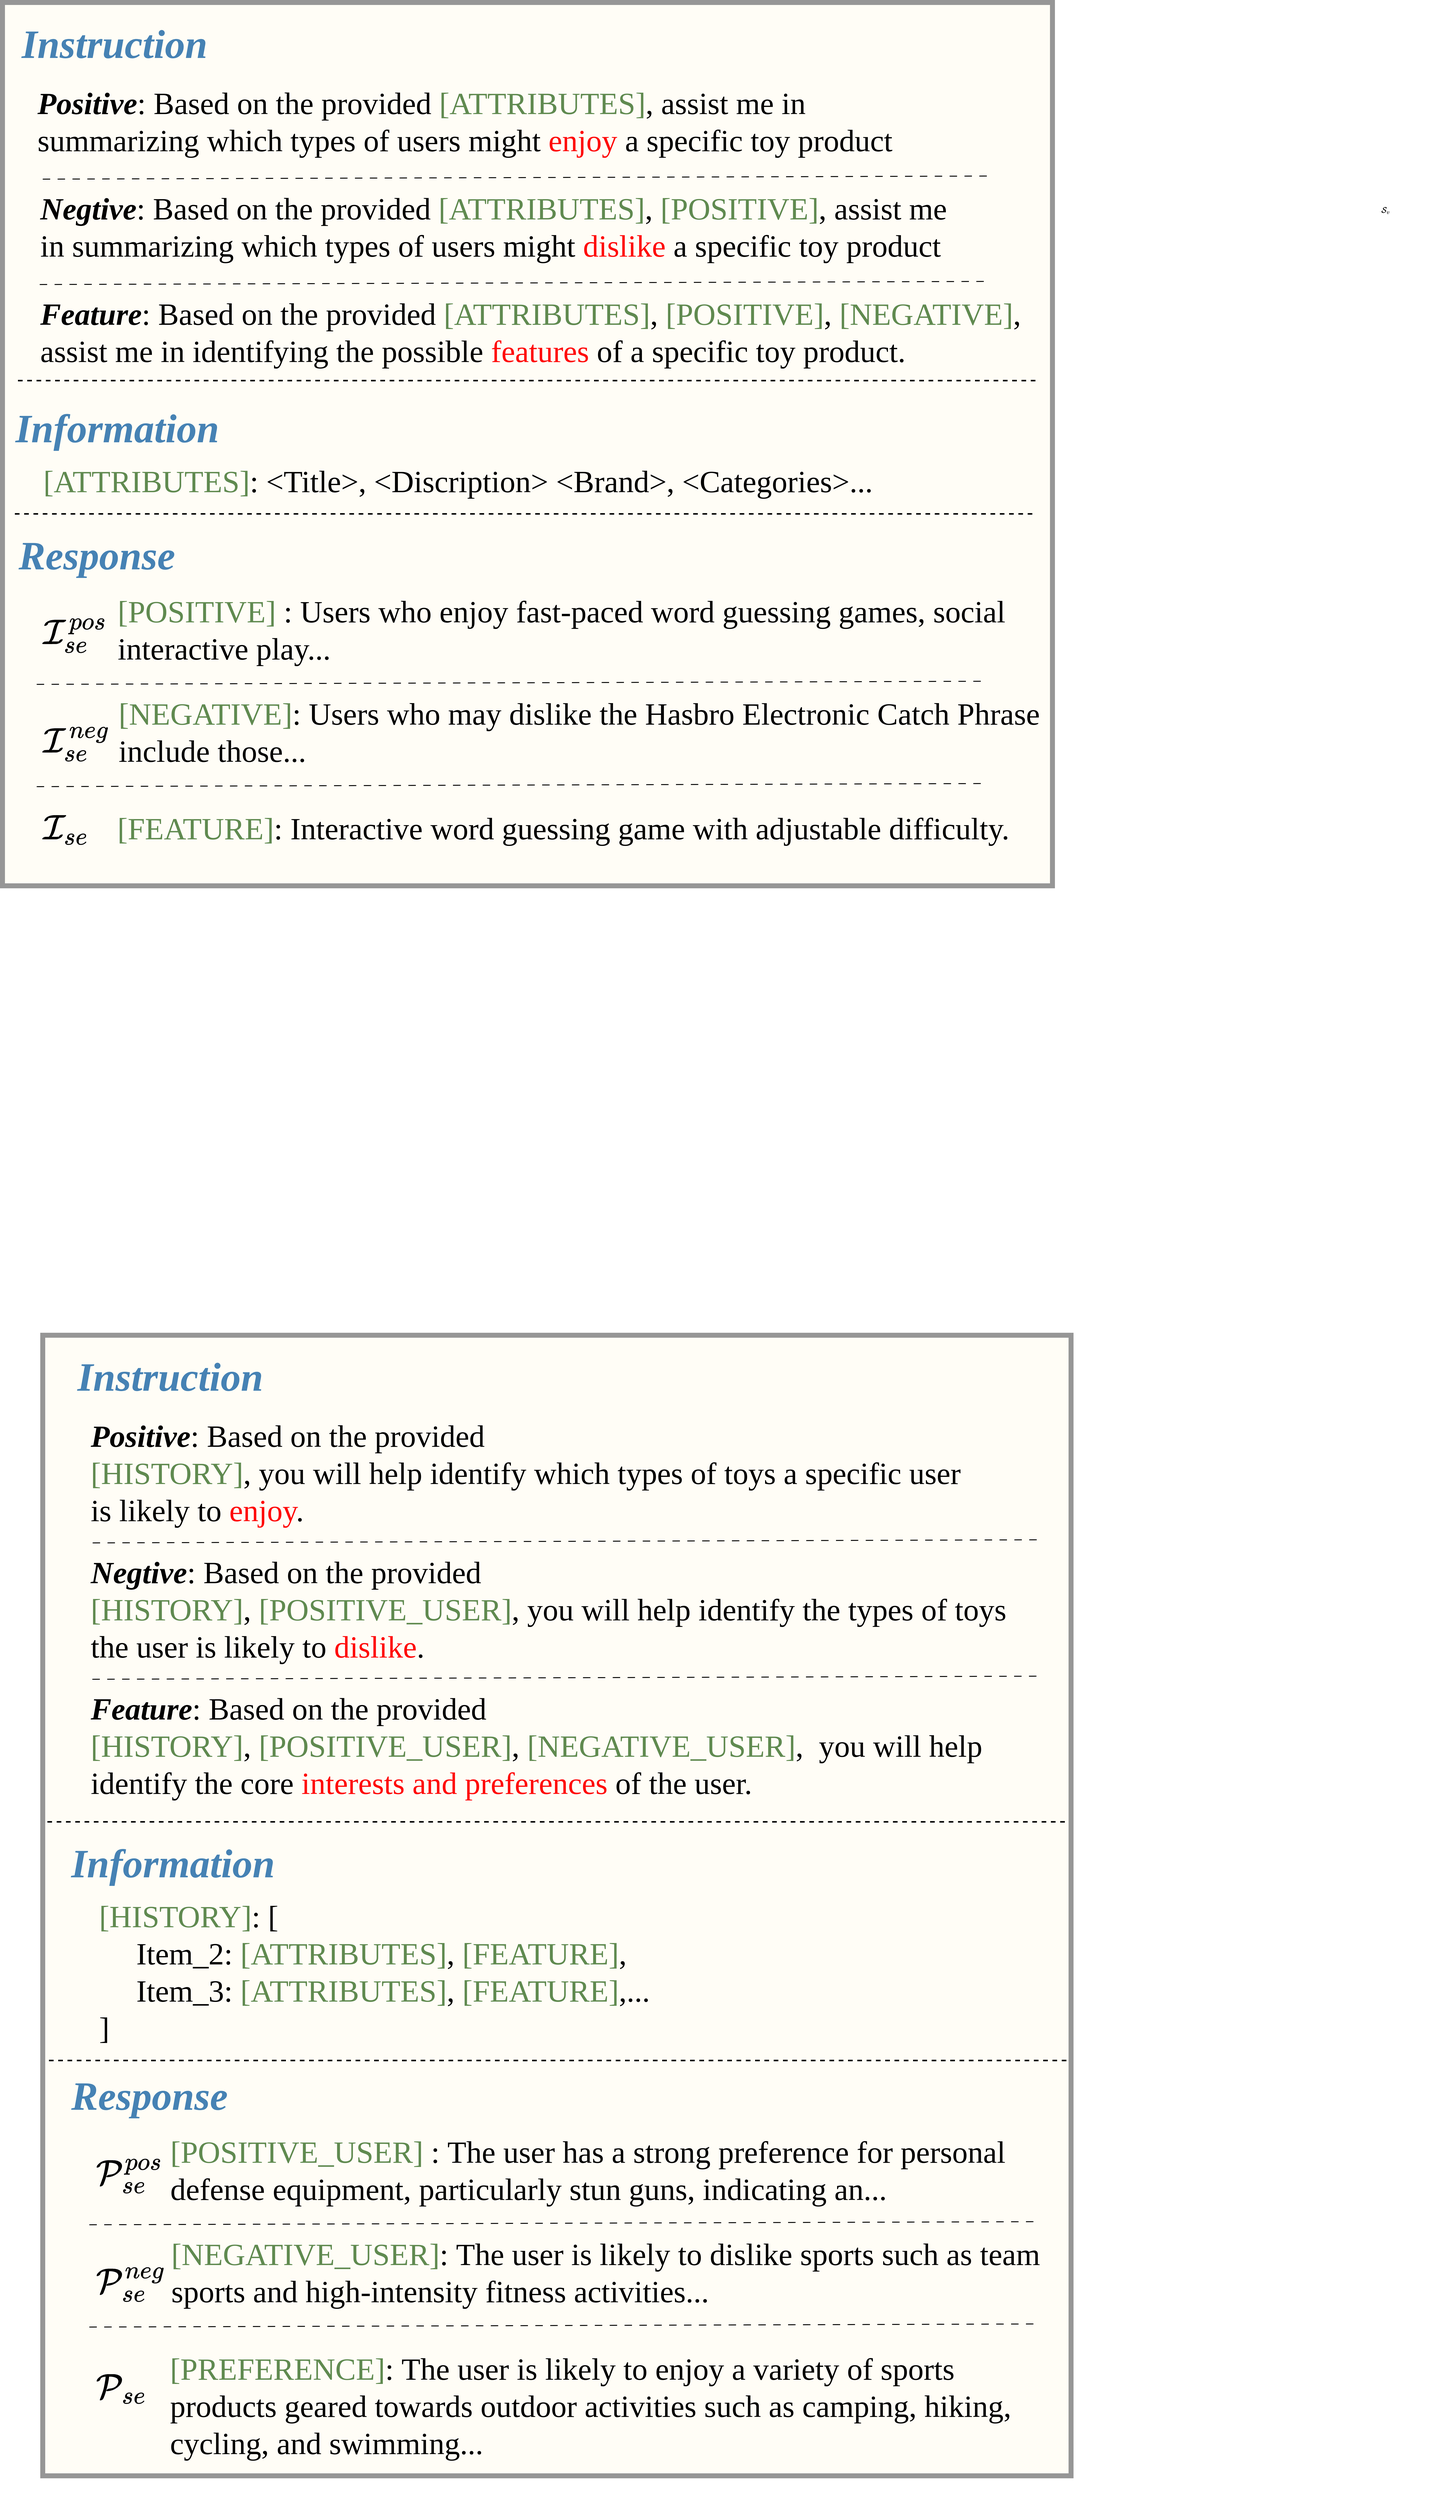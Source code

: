 <mxfile version="27.0.8">
  <diagram name="第 1 页" id="fkqNxUABCfVv3Co3ChzE">
    <mxGraphModel dx="8862" dy="6794" grid="1" gridSize="10" guides="1" tooltips="1" connect="1" arrows="1" fold="1" page="1" pageScale="1" pageWidth="827" pageHeight="1169" math="1" shadow="0">
      <root>
        <mxCell id="0" />
        <mxCell id="1" parent="0" />
        <mxCell id="7nGSpBxhCRrjDGXLMfjQ-1" value="&lt;div style=&quot;forced-color-adjust: none;&quot;&gt;&lt;br&gt;&lt;/div&gt;" style="rounded=0;whiteSpace=wrap;html=1;fillColor=#FFFDF6;strokeColor=#969696;align=left;fontSize=80;strokeWidth=16;" parent="1" vertex="1">
          <mxGeometry x="-4200" y="-480" width="3390" height="2850" as="geometry" />
        </mxCell>
        <mxCell id="7nGSpBxhCRrjDGXLMfjQ-4" value="&lt;p style=&quot;language:zh-CN;margin-top:0pt;margin-bottom:0pt;margin-left:0in;&lt;br/&gt;text-align:left;direction:ltr;unicode-bidi:embed;mso-line-break-override:none;&lt;br/&gt;word-break:normal;punctuation-wrap:hanging&quot;&gt;&lt;span style=&quot;color: steelblue; font-weight: bold; font-style: italic;&quot;&gt;Instruction&lt;/span&gt;&lt;/p&gt;" style="text;whiteSpace=wrap;html=1;fontSize=130;fontFamily=Times New Roman;" parent="1" vertex="1">
          <mxGeometry x="-4140" y="-430" width="650" height="150" as="geometry" />
        </mxCell>
        <mxCell id="7nGSpBxhCRrjDGXLMfjQ-8" value="&lt;p style=&quot;language:zh-CN;margin-top:0pt;margin-bottom:0pt;margin-left:0in;&lt;br/&gt;text-align:left;direction:ltr;unicode-bidi:embed;mso-line-break-override:none;&lt;br/&gt;word-break:normal;punctuation-wrap:hanging&quot;&gt;$$\mathcal{S_v}$$&lt;/p&gt;" style="text;whiteSpace=wrap;html=1;fontSize=22;" parent="1" vertex="1">
          <mxGeometry x="250" y="150" width="110" height="40" as="geometry" />
        </mxCell>
        <mxCell id="6pL756XeNf9yhzUzsJCO-4" value="&lt;div&gt;&lt;b&gt;&lt;i&gt;Positive&lt;/i&gt;&lt;/b&gt;: Based on the provided&lt;font&gt;&lt;font style=&quot;color: rgb(68, 99, 59);&quot;&gt;&amp;nbsp;&lt;/font&gt;&lt;/font&gt;&lt;span style=&quot;color: rgb(96, 138, 80);&quot;&gt;[ATTRIBUTES]&lt;/span&gt;&lt;span style=&quot;background-color: transparent; color: light-dark(rgb(0, 0, 0), rgb(255, 255, 255));&quot;&gt;,&amp;nbsp;&lt;/span&gt;&lt;span style=&quot;background-color: transparent;&quot;&gt;assist me in summarizing which types of users might &lt;font style=&quot;color: rgb(255, 9, 9);&quot;&gt;enjoy&lt;/font&gt; a specific toy product&lt;/span&gt;&lt;/div&gt;&lt;div&gt;&lt;span style=&quot;background-color: transparent; color: light-dark(rgb(0, 0, 0), rgb(255, 255, 255));&quot;&gt;&lt;br&gt;&lt;/span&gt;&lt;/div&gt;&lt;div&gt;&lt;br style=&quot;font-family: Helvetica;&quot;&gt;&lt;/div&gt;" style="text;whiteSpace=wrap;html=1;fontSize=100;fontFamily=Times New Roman;" parent="1" vertex="1">
          <mxGeometry x="-4089.5" y="-220" width="2899.5" height="390" as="geometry" />
        </mxCell>
        <mxCell id="6pL756XeNf9yhzUzsJCO-6" value="&lt;font style=&quot;color: rgb(96, 138, 80);&quot;&gt;[POSITIVE] &lt;/font&gt;&lt;font&gt;:&amp;nbsp;&lt;/font&gt;&lt;span style=&quot;background-color: transparent; color: light-dark(rgb(0, 0, 0), rgb(255, 255, 255));&quot;&gt;Users who enjoy fast-paced word guessing games, social interactive play...&lt;/span&gt;&lt;div&gt;&lt;br&gt;&lt;/div&gt;" style="text;whiteSpace=wrap;html=1;fontSize=100;fontFamily=Times New Roman;" parent="1" vertex="1">
          <mxGeometry x="-3830" y="1420" width="2980" height="290" as="geometry" />
        </mxCell>
        <mxCell id="6pL756XeNf9yhzUzsJCO-9" value="&lt;font style=&quot;color: rgb(96, 138, 80);&quot;&gt;[NEGATIVE]&lt;/font&gt;&lt;font&gt;:&amp;nbsp;&lt;/font&gt;&lt;span style=&quot;background-color: transparent;&quot;&gt;Users who may dislike the Hasbro Electronic Catch Phrase include those...&lt;/span&gt;&lt;div&gt;&lt;br&gt;&lt;div&gt;&lt;br&gt;&lt;/div&gt;&lt;/div&gt;" style="text;whiteSpace=wrap;html=1;fontSize=100;fontFamily=Times New Roman;" parent="1" vertex="1">
          <mxGeometry x="-3827" y="1750" width="3000" height="290" as="geometry" />
        </mxCell>
        <mxCell id="6pL756XeNf9yhzUzsJCO-11" value="&lt;p style=&quot;language:zh-CN;margin-top:0pt;margin-bottom:0pt;margin-left:0in;&lt;br/&gt;text-align:left;direction:ltr;unicode-bidi:embed;mso-line-break-override:none;&lt;br/&gt;word-break:normal;punctuation-wrap:hanging&quot;&gt;&lt;font color=&quot;#4682b4&quot;&gt;&lt;b&gt;&lt;i&gt;Response&lt;/i&gt;&lt;/b&gt;&lt;/font&gt;&lt;/p&gt;" style="text;whiteSpace=wrap;html=1;fontSize=130;fontFamily=Times New Roman;" parent="1" vertex="1">
          <mxGeometry x="-4150" y="1220" width="540" height="150" as="geometry" />
        </mxCell>
        <mxCell id="6pL756XeNf9yhzUzsJCO-12" value="&lt;div&gt;&lt;font style=&quot;background-color: transparent; color: rgb(96, 138, 80);&quot;&gt;[FEATURE]&lt;/font&gt;&lt;span style=&quot;background-color: transparent; color: light-dark(rgb(0, 0, 0), rgb(255, 255, 255));&quot;&gt;:&amp;nbsp;&lt;/span&gt;Interactive word guessing game with adjustable difficulty.&lt;/div&gt;" style="text;whiteSpace=wrap;html=1;fontSize=100;fontFamily=Times New Roman;" parent="1" vertex="1">
          <mxGeometry x="-3830.87" y="2120" width="2894" height="181" as="geometry" />
        </mxCell>
        <mxCell id="6pL756XeNf9yhzUzsJCO-13" value="&lt;font style=&quot;color: rgb(96, 138, 80);&quot;&gt;[ATTRIBUTES]&lt;/font&gt;&lt;font&gt;: &amp;lt;Title&amp;gt;, &amp;lt;Discription&amp;gt; &amp;lt;Brand&amp;gt;, &amp;lt;Categories&amp;gt;...&lt;/font&gt;&lt;div&gt;&lt;br&gt;&lt;/div&gt;" style="text;whiteSpace=wrap;html=1;fontSize=100;fontFamily=Times New Roman;" parent="1" vertex="1">
          <mxGeometry x="-4070" y="1000" width="2900" height="160" as="geometry" />
        </mxCell>
        <mxCell id="6pL756XeNf9yhzUzsJCO-15" value="" style="endArrow=none;html=1;rounded=0;exitX=0;exitY=0.75;exitDx=0;exitDy=0;strokeWidth=3;dashed=1;dashPattern=8 8;" parent="1" edge="1">
          <mxGeometry width="50" height="50" relative="1" as="geometry">
            <mxPoint x="-4070" y="90" as="sourcePoint" />
            <mxPoint x="-1020" y="80" as="targetPoint" />
          </mxGeometry>
        </mxCell>
        <mxCell id="6pL756XeNf9yhzUzsJCO-18" value="&lt;p style=&quot;language:zh-CN;margin-top:0pt;margin-bottom:0pt;margin-left:0in;&lt;br/&gt;text-align:left;direction:ltr;unicode-bidi:embed;mso-line-break-override:none;&lt;br/&gt;word-break:normal;punctuation-wrap:hanging&quot;&gt;&lt;font color=&quot;#4682b4&quot;&gt;&lt;b&gt;&lt;i&gt;Information&lt;/i&gt;&lt;/b&gt;&lt;/font&gt;&lt;/p&gt;" style="text;whiteSpace=wrap;html=1;fontSize=130;fontFamily=Times New Roman;" parent="1" vertex="1">
          <mxGeometry x="-4160" y="810" width="747.5" height="150" as="geometry" />
        </mxCell>
        <mxCell id="6pL756XeNf9yhzUzsJCO-19" value="&lt;div&gt;&lt;b&gt;&lt;i&gt;Feature&lt;/i&gt;&lt;/b&gt;: Based on the provided&lt;font&gt;&lt;font style=&quot;color: rgb(68, 99, 59);&quot;&gt;&amp;nbsp;&lt;/font&gt;&lt;/font&gt;&lt;span style=&quot;color: rgb(96, 138, 80);&quot;&gt;[ATTRIBUTES]&lt;/span&gt;&lt;span style=&quot;background-color: transparent; color: light-dark(rgb(0, 0, 0), rgb(255, 255, 255));&quot;&gt;,&amp;nbsp;&lt;/span&gt;&lt;span style=&quot;color: rgb(96, 138, 80); background-color: transparent;&quot;&gt;[POSITIVE]&lt;/span&gt;&lt;span style=&quot;background-color: transparent; color: light-dark(rgb(0, 0, 0), rgb(255, 255, 255));&quot;&gt;,&lt;/span&gt;&lt;span style=&quot;background-color: transparent; color: light-dark(rgb(0, 0, 0), rgb(255, 255, 255));&quot;&gt;&amp;nbsp;&lt;/span&gt;&lt;span style=&quot;color: rgb(96, 138, 80); background-color: transparent;&quot;&gt;[NEGATIVE]&lt;/span&gt;&lt;span style=&quot;background-color: transparent; color: light-dark(rgb(0, 0, 0), rgb(255, 255, 255));&quot;&gt;,&amp;nbsp;&lt;/span&gt;&lt;/div&gt;&lt;div&gt;&lt;span style=&quot;background-color: transparent; color: light-dark(rgb(0, 0, 0), rgb(255, 255, 255));&quot;&gt;assist me in identifying the possible&amp;nbsp;&lt;/span&gt;&lt;font style=&quot;background-color: transparent; color: rgb(255, 9, 9);&quot;&gt;features&lt;/font&gt;&lt;span style=&quot;background-color: transparent; color: light-dark(rgb(0, 0, 0), rgb(255, 255, 255));&quot;&gt;&amp;nbsp;of a specific toy product.&lt;/span&gt;&lt;/div&gt;&lt;div&gt;&lt;br style=&quot;font-family: Helvetica;&quot;&gt;&lt;/div&gt;" style="text;whiteSpace=wrap;html=1;fontSize=100;fontFamily=Times New Roman;" parent="1" vertex="1">
          <mxGeometry x="-4079.75" y="460" width="3199.75" height="280" as="geometry" />
        </mxCell>
        <mxCell id="6pL756XeNf9yhzUzsJCO-20" value="&lt;div&gt;&lt;b&gt;&lt;i&gt;Negtive&lt;/i&gt;&lt;/b&gt;: Based on the provided&lt;font&gt;&lt;font style=&quot;color: rgb(68, 99, 59);&quot;&gt;&amp;nbsp;&lt;/font&gt;&lt;/font&gt;&lt;span style=&quot;color: rgb(96, 138, 80);&quot;&gt;[ATTRIBUTES]&lt;/span&gt;&lt;span style=&quot;background-color: transparent; color: light-dark(rgb(0, 0, 0), rgb(255, 255, 255));&quot;&gt;,&amp;nbsp;&lt;/span&gt;&lt;span style=&quot;color: rgb(96, 138, 80); background-color: transparent;&quot;&gt;[POSITIVE]&lt;/span&gt;&lt;span style=&quot;background-color: transparent; color: light-dark(rgb(0, 0, 0), rgb(255, 255, 255));&quot;&gt;,&amp;nbsp;&lt;/span&gt;&lt;span style=&quot;background-color: transparent; color: light-dark(rgb(0, 0, 0), rgb(255, 255, 255));&quot;&gt;assist me in summarizing&amp;nbsp;&lt;/span&gt;&lt;span style=&quot;background-color: transparent; color: light-dark(rgb(0, 0, 0), rgb(255, 255, 255));&quot;&gt;which types of users might &lt;/span&gt;&lt;span&gt;&lt;font style=&quot;color: light-dark(rgb(255, 9, 9), rgb(255, 255, 255));&quot;&gt;dislike&lt;/font&gt;&lt;/span&gt;&lt;span style=&quot;background-color: transparent; color: light-dark(rgb(0, 0, 0), rgb(255, 255, 255));&quot;&gt; a specific toy product&lt;/span&gt;&lt;/div&gt;&lt;div&gt;&lt;br&gt;&lt;/div&gt;&lt;div&gt;&lt;br style=&quot;font-family: Helvetica;&quot;&gt;&lt;/div&gt;" style="text;whiteSpace=wrap;html=1;fontSize=100;fontFamily=Times New Roman;" parent="1" vertex="1">
          <mxGeometry x="-4079.75" y="120" width="2969.75" height="280" as="geometry" />
        </mxCell>
        <mxCell id="6pL756XeNf9yhzUzsJCO-24" value="" style="endArrow=none;html=1;rounded=0;exitX=0;exitY=0.75;exitDx=0;exitDy=0;strokeWidth=3;dashed=1;dashPattern=8 8;" parent="1" edge="1">
          <mxGeometry width="50" height="50" relative="1" as="geometry">
            <mxPoint x="-4079.75" y="430" as="sourcePoint" />
            <mxPoint x="-1029.75" y="420" as="targetPoint" />
          </mxGeometry>
        </mxCell>
        <mxCell id="6pL756XeNf9yhzUzsJCO-25" value="" style="endArrow=none;html=1;rounded=0;exitX=0;exitY=0.75;exitDx=0;exitDy=0;strokeWidth=3;dashed=1;dashPattern=8 8;" parent="1" edge="1">
          <mxGeometry width="50" height="50" relative="1" as="geometry">
            <mxPoint x="-4089.5" y="1720" as="sourcePoint" />
            <mxPoint x="-1029.75" y="1710" as="targetPoint" />
          </mxGeometry>
        </mxCell>
        <mxCell id="6pL756XeNf9yhzUzsJCO-26" value="" style="endArrow=none;html=1;rounded=0;exitX=0;exitY=0.75;exitDx=0;exitDy=0;strokeWidth=3;dashed=1;dashPattern=8 8;" parent="1" edge="1">
          <mxGeometry width="50" height="50" relative="1" as="geometry">
            <mxPoint x="-4089.5" y="2050" as="sourcePoint" />
            <mxPoint x="-1029.75" y="2040" as="targetPoint" />
          </mxGeometry>
        </mxCell>
        <mxCell id="6pL756XeNf9yhzUzsJCO-28" value="" style="endArrow=none;html=1;rounded=0;exitX=0;exitY=0.75;exitDx=0;exitDy=0;strokeWidth=5;dashed=1;" parent="1" edge="1">
          <mxGeometry width="50" height="50" relative="1" as="geometry">
            <mxPoint x="-4160" y="1170" as="sourcePoint" />
            <mxPoint x="-870" y="1170" as="targetPoint" />
          </mxGeometry>
        </mxCell>
        <mxCell id="6pL756XeNf9yhzUzsJCO-30" value="" style="endArrow=none;html=1;rounded=0;exitX=0;exitY=0.75;exitDx=0;exitDy=0;strokeWidth=5;dashed=1;" parent="1" edge="1">
          <mxGeometry width="50" height="50" relative="1" as="geometry">
            <mxPoint x="-4150" y="740" as="sourcePoint" />
            <mxPoint x="-860" y="740" as="targetPoint" />
          </mxGeometry>
        </mxCell>
        <mxCell id="6pL756XeNf9yhzUzsJCO-49" value="&lt;span style=&quot;color: rgb(0, 0, 0); font-family: &amp;quot;Times New Roman&amp;quot;; font-style: normal; font-variant-ligatures: normal; font-variant-caps: normal; font-weight: 400; letter-spacing: normal; orphans: 2; text-align: left; text-indent: 0px; text-transform: none; widows: 2; word-spacing: 0px; -webkit-text-stroke-width: 0px; white-space: normal; background-color: rgb(236, 236, 236); text-decoration-thickness: initial; text-decoration-style: initial; text-decoration-color: initial; float: none; display: inline !important;&quot;&gt;&lt;font style=&quot;font-size: 110px;&quot;&gt;$$\mathcal{I}^{pos}_{se}$$&lt;/font&gt;&lt;/span&gt;" style="text;whiteSpace=wrap;html=1;" parent="1" vertex="1">
          <mxGeometry x="-4070" y="1370" width="280" height="320" as="geometry" />
        </mxCell>
        <mxCell id="6pL756XeNf9yhzUzsJCO-51" value="&lt;span style=&quot;color: rgb(0, 0, 0); font-family: &amp;quot;Times New Roman&amp;quot;; font-style: normal; font-variant-ligatures: normal; font-variant-caps: normal; font-weight: 400; letter-spacing: normal; orphans: 2; text-align: left; text-indent: 0px; text-transform: none; widows: 2; word-spacing: 0px; -webkit-text-stroke-width: 0px; white-space: normal; background-color: rgb(236, 236, 236); text-decoration-thickness: initial; text-decoration-style: initial; text-decoration-color: initial; float: none; display: inline !important;&quot;&gt;&lt;font style=&quot;font-size: 110px;&quot;&gt;$$\mathcal{I}^{neg}_{se}$$&lt;/font&gt;&lt;/span&gt;" style="text;whiteSpace=wrap;html=1;" parent="1" vertex="1">
          <mxGeometry x="-4070" y="1720" width="280" height="320" as="geometry" />
        </mxCell>
        <mxCell id="6pL756XeNf9yhzUzsJCO-52" value="&lt;span style=&quot;color: rgb(0, 0, 0); font-family: &amp;quot;Times New Roman&amp;quot;; font-style: normal; font-variant-ligatures: normal; font-variant-caps: normal; font-weight: 400; letter-spacing: normal; orphans: 2; text-align: left; text-indent: 0px; text-transform: none; widows: 2; word-spacing: 0px; -webkit-text-stroke-width: 0px; white-space: normal; background-color: rgb(236, 236, 236); text-decoration-thickness: initial; text-decoration-style: initial; text-decoration-color: initial; float: none; display: inline !important;&quot;&gt;&lt;font style=&quot;font-size: 110px;&quot;&gt;$$\mathcal{I}_{se}$$&lt;/font&gt;&lt;/span&gt;" style="text;whiteSpace=wrap;html=1;" parent="1" vertex="1">
          <mxGeometry x="-4070" y="2000" width="280" height="320" as="geometry" />
        </mxCell>
        <mxCell id="6pL756XeNf9yhzUzsJCO-53" value="&lt;div style=&quot;forced-color-adjust: none;&quot;&gt;&lt;br&gt;&lt;/div&gt;" style="rounded=0;whiteSpace=wrap;html=1;fillColor=#FFFDF6;strokeColor=#969696;align=left;fontSize=80;strokeWidth=16;" parent="1" vertex="1">
          <mxGeometry x="-4070" y="3820" width="3320" height="3680" as="geometry" />
        </mxCell>
        <mxCell id="6pL756XeNf9yhzUzsJCO-54" value="&lt;p style=&quot;language:zh-CN;margin-top:0pt;margin-bottom:0pt;margin-left:0in;&lt;br/&gt;text-align:left;direction:ltr;unicode-bidi:embed;mso-line-break-override:none;&lt;br/&gt;word-break:normal;punctuation-wrap:hanging&quot;&gt;&lt;span style=&quot;color: steelblue; font-weight: bold; font-style: italic;&quot;&gt;Instruction&lt;/span&gt;&lt;/p&gt;" style="text;whiteSpace=wrap;html=1;fontSize=130;fontFamily=Times New Roman;" parent="1" vertex="1">
          <mxGeometry x="-3960" y="3870" width="650" height="150" as="geometry" />
        </mxCell>
        <mxCell id="6pL756XeNf9yhzUzsJCO-56" value="&lt;font style=&quot;color: rgb(96, 138, 80);&quot;&gt;[POSITIVE_USER] &lt;/font&gt;&lt;font&gt;:&amp;nbsp;&lt;/font&gt;&lt;span style=&quot;background-color: transparent;&quot;&gt;The user has a strong preference for personal defense equipment, particularly stun guns, indicating an&lt;/span&gt;&lt;span style=&quot;background-color: transparent; color: light-dark(rgb(0, 0, 0), rgb(255, 255, 255));&quot;&gt;...&lt;/span&gt;&lt;div&gt;&lt;br&gt;&lt;/div&gt;" style="text;whiteSpace=wrap;html=1;fontSize=100;fontFamily=Times New Roman;" parent="1" vertex="1">
          <mxGeometry x="-3660" y="6390" width="2870" height="290" as="geometry" />
        </mxCell>
        <mxCell id="6pL756XeNf9yhzUzsJCO-57" value="&lt;font style=&quot;color: rgb(96, 138, 80);&quot;&gt;[NEGATIVE_USER]&lt;/font&gt;&lt;font&gt;:&amp;nbsp;&lt;/font&gt;&lt;span style=&quot;background-color: transparent;&quot;&gt;The user is likely to dislike sports such as team sports and high-intensity fitness activities&lt;/span&gt;..." style="text;whiteSpace=wrap;html=1;fontSize=100;fontFamily=Times New Roman;" parent="1" vertex="1">
          <mxGeometry x="-3657" y="6720" width="2857" height="290" as="geometry" />
        </mxCell>
        <mxCell id="6pL756XeNf9yhzUzsJCO-58" value="&lt;p style=&quot;language:zh-CN;margin-top:0pt;margin-bottom:0pt;margin-left:0in;&lt;br/&gt;text-align:left;direction:ltr;unicode-bidi:embed;mso-line-break-override:none;&lt;br/&gt;word-break:normal;punctuation-wrap:hanging&quot;&gt;&lt;font color=&quot;#4682b4&quot;&gt;&lt;b&gt;&lt;i&gt;Response&lt;/i&gt;&lt;/b&gt;&lt;/font&gt;&lt;/p&gt;" style="text;whiteSpace=wrap;html=1;fontSize=130;fontFamily=Times New Roman;" parent="1" vertex="1">
          <mxGeometry x="-3980" y="6190" width="540" height="150" as="geometry" />
        </mxCell>
        <mxCell id="6pL756XeNf9yhzUzsJCO-59" value="&lt;div&gt;&lt;font style=&quot;background-color: transparent; color: rgb(96, 138, 80);&quot;&gt;[PREFERENCE]&lt;/font&gt;&lt;span style=&quot;background-color: transparent; color: light-dark(rgb(0, 0, 0), rgb(255, 255, 255));&quot;&gt;:&amp;nbsp;&lt;/span&gt;&lt;span style=&quot;background-color: transparent;&quot;&gt;The user is likely to enjoy a variety of sports products geared towards outdoor activities such as camping, hiking, cycling, and swimming...&lt;/span&gt;&lt;/div&gt;&lt;div&gt;&lt;span style=&quot;background-color: transparent; color: light-dark(rgb(0, 0, 0), rgb(255, 255, 255));&quot;&gt;&lt;br&gt;&lt;/span&gt;&lt;/div&gt;" style="text;whiteSpace=wrap;html=1;fontSize=100;fontFamily=Times New Roman;" parent="1" vertex="1">
          <mxGeometry x="-3660.87" y="7090" width="2894" height="460" as="geometry" />
        </mxCell>
        <mxCell id="6pL756XeNf9yhzUzsJCO-60" value="&lt;font style=&quot;color: rgb(96, 138, 80);&quot;&gt;[HISTORY]&lt;/font&gt;&lt;font&gt;: [&lt;/font&gt;&lt;blockquote style=&quot;margin: 0 0 0 40px; border: none; padding: 0px;&quot;&gt;&lt;blockquote style=&quot;margin: 0 0 0 40px; border: none; padding: 0px;&quot;&gt;&lt;blockquote style=&quot;margin: 0 0 0 40px; border: none; padding: 0px;&quot;&gt;&lt;div&gt;&lt;font&gt;Item_2: &lt;font style=&quot;color: rgb(96, 138, 80);&quot;&gt;[ATTRIBUTES]&lt;/font&gt;,&amp;nbsp;&lt;font style=&quot;color: rgb(96, 138, 80);&quot;&gt;[FEATURE]&lt;/font&gt;,&lt;/font&gt;&lt;/div&gt;&lt;/blockquote&gt;&lt;/blockquote&gt;&lt;blockquote style=&quot;margin: 0 0 0 40px; border: none; padding: 0px;&quot;&gt;&lt;blockquote style=&quot;margin: 0 0 0 40px; border: none; padding: 0px;&quot;&gt;&lt;div&gt;&lt;div&gt;Item_3:&amp;nbsp;&lt;span style=&quot;background-color: transparent;&quot;&gt;&lt;font style=&quot;color: light-dark(rgb(96, 138, 80), rgb(255, 255, 255));&quot;&gt;[ATTRIBUTES]&lt;/font&gt;&lt;/span&gt;&lt;span style=&quot;background-color: transparent; color: light-dark(rgb(0, 0, 0), rgb(255, 255, 255));&quot;&gt;,&amp;nbsp;&lt;/span&gt;&lt;span style=&quot;background-color: transparent;&quot;&gt;&lt;font style=&quot;color: light-dark(rgb(96, 138, 80), rgb(255, 255, 255));&quot;&gt;[FEATURE]&lt;/font&gt;&lt;font&gt;,...&lt;/font&gt;&lt;/span&gt;&lt;/div&gt;&lt;/div&gt;&lt;/blockquote&gt;&lt;/blockquote&gt;&lt;/blockquote&gt;&lt;div&gt;&lt;div&gt;&lt;div&gt;&lt;font&gt;]&lt;/font&gt;&lt;div&gt;&lt;br&gt;&lt;/div&gt;&lt;/div&gt;&lt;/div&gt;&lt;/div&gt;" style="text;whiteSpace=wrap;html=1;fontSize=100;fontFamily=Times New Roman;" parent="1" vertex="1">
          <mxGeometry x="-3890" y="5630" width="2900" height="520" as="geometry" />
        </mxCell>
        <mxCell id="6pL756XeNf9yhzUzsJCO-62" value="&lt;p style=&quot;language:zh-CN;margin-top:0pt;margin-bottom:0pt;margin-left:0in;&lt;br/&gt;text-align:left;direction:ltr;unicode-bidi:embed;mso-line-break-override:none;&lt;br/&gt;word-break:normal;punctuation-wrap:hanging&quot;&gt;&lt;font color=&quot;#4682b4&quot;&gt;&lt;b&gt;&lt;i&gt;Information&lt;/i&gt;&lt;/b&gt;&lt;/font&gt;&lt;/p&gt;" style="text;whiteSpace=wrap;html=1;fontSize=130;fontFamily=Times New Roman;" parent="1" vertex="1">
          <mxGeometry x="-3980" y="5440" width="747.5" height="150" as="geometry" />
        </mxCell>
        <mxCell id="6pL756XeNf9yhzUzsJCO-63" value="&lt;div&gt;&lt;b&gt;&lt;i&gt;Feature&lt;/i&gt;&lt;/b&gt;: Based on the provided&lt;font&gt;&lt;font style=&quot;color: rgb(68, 99, 59);&quot;&gt;&amp;nbsp;&lt;/font&gt;&lt;/font&gt;&lt;/div&gt;&lt;div&gt;&lt;span style=&quot;color: rgb(96, 138, 80);&quot;&gt;[HISTORY]&lt;/span&gt;&lt;span style=&quot;background-color: transparent; color: light-dark(rgb(0, 0, 0), rgb(255, 255, 255));&quot;&gt;,&amp;nbsp;&lt;/span&gt;&lt;span style=&quot;color: rgb(96, 138, 80); background-color: transparent;&quot;&gt;[POSITIVE_USER]&lt;/span&gt;&lt;span style=&quot;background-color: transparent; color: light-dark(rgb(0, 0, 0), rgb(255, 255, 255));&quot;&gt;,&lt;/span&gt;&lt;span style=&quot;background-color: transparent; color: light-dark(rgb(0, 0, 0), rgb(255, 255, 255));&quot;&gt;&amp;nbsp;&lt;/span&gt;&lt;span style=&quot;color: rgb(96, 138, 80); background-color: transparent;&quot;&gt;[NEGATIVE_USER]&lt;/span&gt;&lt;span style=&quot;background-color: transparent; color: light-dark(rgb(0, 0, 0), rgb(255, 255, 255));&quot;&gt;,&amp;nbsp;&amp;nbsp;&lt;/span&gt;&lt;span style=&quot;background-color: transparent; color: light-dark(rgb(0, 0, 0), rgb(255, 255, 255));&quot;&gt;you will help identify&lt;/span&gt;&lt;span style=&quot;background-color: transparent; color: light-dark(rgb(0, 0, 0), rgb(255, 255, 255));&quot;&gt;&amp;nbsp;&lt;/span&gt;&lt;span style=&quot;background-color: transparent; color: light-dark(rgb(0, 0, 0), rgb(255, 255, 255));&quot;&gt;the core &lt;/span&gt;&lt;span style=&quot;background-color: transparent;&quot;&gt;&lt;font style=&quot;color: light-dark(rgb(255, 9, 9), rgb(255, 255, 255));&quot;&gt;interests and preferences&lt;/font&gt;&lt;/span&gt;&lt;span style=&quot;background-color: transparent; color: light-dark(rgb(0, 0, 0), rgb(255, 255, 255));&quot;&gt; of the user&lt;/span&gt;&lt;span style=&quot;background-color: transparent; color: light-dark(rgb(0, 0, 0), rgb(255, 255, 255));&quot;&gt;.&lt;/span&gt;&lt;/div&gt;&lt;div&gt;&lt;br style=&quot;font-family: Helvetica;&quot;&gt;&lt;/div&gt;" style="text;whiteSpace=wrap;html=1;fontSize=100;fontFamily=Times New Roman;" parent="1" vertex="1">
          <mxGeometry x="-3916.62" y="4960" width="3106.62" height="380" as="geometry" />
        </mxCell>
        <mxCell id="6pL756XeNf9yhzUzsJCO-64" value="&lt;div&gt;&lt;b&gt;&lt;i&gt;Negtive&lt;/i&gt;&lt;/b&gt;:&amp;nbsp;&lt;span style=&quot;background-color: transparent; color: light-dark(rgb(0, 0, 0), rgb(255, 255, 255));&quot;&gt;Based on the provided&lt;/span&gt;&lt;span style=&quot;background-color: transparent; color: light-dark(rgb(0, 0, 0), rgb(255, 255, 255));&quot;&gt;&amp;nbsp;&lt;/span&gt;&lt;/div&gt;&lt;div&gt;&lt;font style=&quot;background-color: transparent; color: rgb(96, 138, 80);&quot;&gt;[HISTORY]&lt;/font&gt;&lt;span style=&quot;background-color: transparent; color: light-dark(rgb(0, 0, 0), rgb(255, 255, 255));&quot;&gt;, &lt;/span&gt;&lt;span style=&quot;background-color: transparent;&quot;&gt;&lt;font style=&quot;color: light-dark(rgb(96, 138, 80), rgb(255, 255, 255));&quot;&gt;[POSITIVE_USER]&lt;/font&gt;&lt;/span&gt;&lt;span style=&quot;background-color: transparent; color: light-dark(rgb(0, 0, 0), rgb(255, 255, 255));&quot;&gt;, you will help identify the types of toys the user is likely to &lt;/span&gt;&lt;span style=&quot;background-color: transparent;&quot;&gt;&lt;font style=&quot;color: light-dark(rgb(255, 9, 9), rgb(255, 255, 255));&quot;&gt;dislike&lt;/font&gt;&lt;/span&gt;&lt;span style=&quot;background-color: transparent; color: light-dark(rgb(0, 0, 0), rgb(255, 255, 255));&quot;&gt;.&lt;/span&gt;&lt;/div&gt;&lt;div&gt;&lt;span style=&quot;background-color: transparent; color: light-dark(rgb(0, 0, 0), rgb(255, 255, 255));&quot;&gt;&lt;br&gt;&lt;/span&gt;&lt;/div&gt;&lt;div&gt;&lt;br style=&quot;font-family: Helvetica;&quot;&gt;&lt;/div&gt;" style="text;whiteSpace=wrap;html=1;fontSize=100;fontFamily=Times New Roman;" parent="1" vertex="1">
          <mxGeometry x="-3916.62" y="4520" width="2969.75" height="280" as="geometry" />
        </mxCell>
        <mxCell id="6pL756XeNf9yhzUzsJCO-65" value="" style="endArrow=none;html=1;rounded=0;exitX=0;exitY=0.75;exitDx=0;exitDy=0;strokeWidth=3;dashed=1;dashPattern=8 8;" parent="1" edge="1">
          <mxGeometry width="50" height="50" relative="1" as="geometry">
            <mxPoint x="-3908.87" y="4490" as="sourcePoint" />
            <mxPoint x="-858.87" y="4480" as="targetPoint" />
          </mxGeometry>
        </mxCell>
        <mxCell id="6pL756XeNf9yhzUzsJCO-66" value="" style="endArrow=none;html=1;rounded=0;exitX=0;exitY=0.75;exitDx=0;exitDy=0;strokeWidth=3;dashed=1;dashPattern=8 8;" parent="1" edge="1">
          <mxGeometry width="50" height="50" relative="1" as="geometry">
            <mxPoint x="-3919.5" y="6690" as="sourcePoint" />
            <mxPoint x="-859.75" y="6680" as="targetPoint" />
          </mxGeometry>
        </mxCell>
        <mxCell id="6pL756XeNf9yhzUzsJCO-67" value="" style="endArrow=none;html=1;rounded=0;exitX=0;exitY=0.75;exitDx=0;exitDy=0;strokeWidth=3;dashed=1;dashPattern=8 8;" parent="1" edge="1">
          <mxGeometry width="50" height="50" relative="1" as="geometry">
            <mxPoint x="-3919.5" y="7020" as="sourcePoint" />
            <mxPoint x="-859.75" y="7010" as="targetPoint" />
          </mxGeometry>
        </mxCell>
        <mxCell id="6pL756XeNf9yhzUzsJCO-68" value="" style="endArrow=none;html=1;rounded=0;exitX=0;exitY=0.75;exitDx=0;exitDy=0;strokeWidth=5;dashed=1;" parent="1" edge="1">
          <mxGeometry width="50" height="50" relative="1" as="geometry">
            <mxPoint x="-4050" y="6160" as="sourcePoint" />
            <mxPoint x="-760" y="6160" as="targetPoint" />
          </mxGeometry>
        </mxCell>
        <mxCell id="6pL756XeNf9yhzUzsJCO-70" value="&lt;span style=&quot;color: rgb(0, 0, 0); font-family: &amp;quot;Times New Roman&amp;quot;; font-style: normal; font-variant-ligatures: normal; font-variant-caps: normal; font-weight: 400; letter-spacing: normal; orphans: 2; text-align: left; text-indent: 0px; text-transform: none; widows: 2; word-spacing: 0px; -webkit-text-stroke-width: 0px; white-space: normal; background-color: rgb(236, 236, 236); text-decoration-thickness: initial; text-decoration-style: initial; text-decoration-color: initial; float: none; display: inline !important;&quot;&gt;&lt;font style=&quot;font-size: 110px;&quot;&gt;$$\mathcal{P}^{pos}_{se}$$&lt;/font&gt;&lt;/span&gt;" style="text;whiteSpace=wrap;html=1;" parent="1" vertex="1">
          <mxGeometry x="-3900" y="6340" width="280" height="320" as="geometry" />
        </mxCell>
        <mxCell id="6pL756XeNf9yhzUzsJCO-71" value="&lt;span style=&quot;color: rgb(0, 0, 0); font-family: &amp;quot;Times New Roman&amp;quot;; font-style: normal; font-variant-ligatures: normal; font-variant-caps: normal; font-weight: 400; letter-spacing: normal; orphans: 2; text-align: left; text-indent: 0px; text-transform: none; widows: 2; word-spacing: 0px; -webkit-text-stroke-width: 0px; white-space: normal; background-color: rgb(236, 236, 236); text-decoration-thickness: initial; text-decoration-style: initial; text-decoration-color: initial; float: none; display: inline !important;&quot;&gt;&lt;font style=&quot;font-size: 110px;&quot;&gt;$$\mathcal{P}^{neg}_{se}$$&lt;/font&gt;&lt;/span&gt;" style="text;whiteSpace=wrap;html=1;" parent="1" vertex="1">
          <mxGeometry x="-3900" y="6690" width="280" height="320" as="geometry" />
        </mxCell>
        <mxCell id="6pL756XeNf9yhzUzsJCO-72" value="&lt;span style=&quot;color: rgb(0, 0, 0); font-family: &amp;quot;Times New Roman&amp;quot;; font-style: normal; font-variant-ligatures: normal; font-variant-caps: normal; font-weight: 400; letter-spacing: normal; orphans: 2; text-align: left; text-indent: 0px; text-transform: none; widows: 2; word-spacing: 0px; -webkit-text-stroke-width: 0px; white-space: normal; background-color: rgb(236, 236, 236); text-decoration-thickness: initial; text-decoration-style: initial; text-decoration-color: initial; float: none; display: inline !important;&quot;&gt;&lt;font style=&quot;font-size: 110px;&quot;&gt;$$\mathcal{P}_{se}$$&lt;/font&gt;&lt;/span&gt;" style="text;whiteSpace=wrap;html=1;" parent="1" vertex="1">
          <mxGeometry x="-3900" y="7030" width="280" height="320" as="geometry" />
        </mxCell>
        <mxCell id="6pL756XeNf9yhzUzsJCO-33" value="&lt;div&gt;&lt;b&gt;&lt;i&gt;Positive&lt;/i&gt;&lt;/b&gt;:&amp;nbsp;&lt;span style=&quot;background-color: transparent;&quot;&gt;Based on the provided&amp;nbsp;&lt;/span&gt;&lt;/div&gt;&lt;div&gt;&lt;span style=&quot;background-color: transparent;&quot;&gt;&lt;font style=&quot;color: rgb(96, 138, 80);&quot;&gt;[HISTORY]&lt;/font&gt;, you will help identify&amp;nbsp;&lt;/span&gt;&lt;span style=&quot;background-color: transparent;&quot;&gt;which types of toys a specific user is likely to &lt;font style=&quot;color: rgb(255, 9, 9);&quot;&gt;enjoy&lt;/font&gt;.&lt;/span&gt;&lt;/div&gt;&lt;div&gt;&lt;span style=&quot;background-color: transparent; color: light-dark(rgb(0, 0, 0), rgb(255, 255, 255));&quot;&gt;&lt;br&gt;&lt;/span&gt;&lt;/div&gt;&lt;div&gt;&lt;span style=&quot;background-color: transparent; color: light-dark(rgb(0, 0, 0), rgb(255, 255, 255));&quot;&gt;&lt;br&gt;&lt;/span&gt;&lt;/div&gt;&lt;div&gt;&lt;br style=&quot;font-family: Helvetica;&quot;&gt;&lt;/div&gt;" style="text;whiteSpace=wrap;html=1;fontSize=100;fontFamily=Times New Roman;" parent="1" vertex="1">
          <mxGeometry x="-3916.62" y="4080" width="2899.5" height="400" as="geometry" />
        </mxCell>
        <mxCell id="Go5VhC94uLUaj2Lv5K-G-1" value="" style="endArrow=none;html=1;rounded=0;exitX=0;exitY=0.75;exitDx=0;exitDy=0;strokeWidth=3;dashed=1;dashPattern=8 8;" parent="1" edge="1">
          <mxGeometry width="50" height="50" relative="1" as="geometry">
            <mxPoint x="-3909.75" y="4930" as="sourcePoint" />
            <mxPoint x="-850" y="4920" as="targetPoint" />
          </mxGeometry>
        </mxCell>
        <mxCell id="Go5VhC94uLUaj2Lv5K-G-2" value="" style="endArrow=none;html=1;rounded=0;exitX=0;exitY=0.75;exitDx=0;exitDy=0;strokeWidth=5;dashed=1;" parent="1" edge="1">
          <mxGeometry width="50" height="50" relative="1" as="geometry">
            <mxPoint x="-4055" y="5390" as="sourcePoint" />
            <mxPoint x="-765" y="5390" as="targetPoint" />
          </mxGeometry>
        </mxCell>
      </root>
    </mxGraphModel>
  </diagram>
</mxfile>
